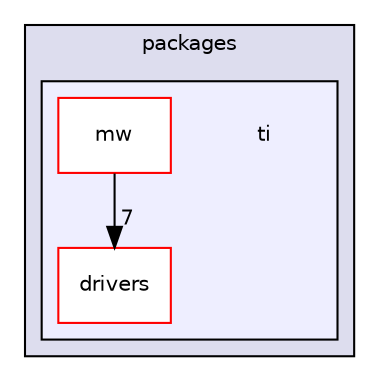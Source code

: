 digraph "ti" {
  compound=true
  node [ fontsize="10", fontname="Helvetica"];
  edge [ labelfontsize="10", labelfontname="Helvetica"];
  subgraph clusterdir_66ebce97428d8a203c418c1e1c30b1d0 {
    graph [ bgcolor="#ddddee", pencolor="black", label="packages" fontname="Helvetica", fontsize="10", URL="dir_66ebce97428d8a203c418c1e1c30b1d0.html"]
  subgraph clusterdir_bb9bb6c41181976c26c510dde001be8f {
    graph [ bgcolor="#eeeeff", pencolor="black", label="" URL="dir_bb9bb6c41181976c26c510dde001be8f.html"];
    dir_bb9bb6c41181976c26c510dde001be8f [shape=plaintext label="ti"];
    dir_3272f9f9556099c0b986cb38fa788482 [shape=box label="drivers" color="red" fillcolor="white" style="filled" URL="dir_3272f9f9556099c0b986cb38fa788482.html"];
    dir_622605b5fc87a1221dd66225202096f9 [shape=box label="mw" color="red" fillcolor="white" style="filled" URL="dir_622605b5fc87a1221dd66225202096f9.html"];
  }
  }
  dir_622605b5fc87a1221dd66225202096f9->dir_3272f9f9556099c0b986cb38fa788482 [headlabel="7", labeldistance=1.5 headhref="dir_000007_000004.html"];
}
